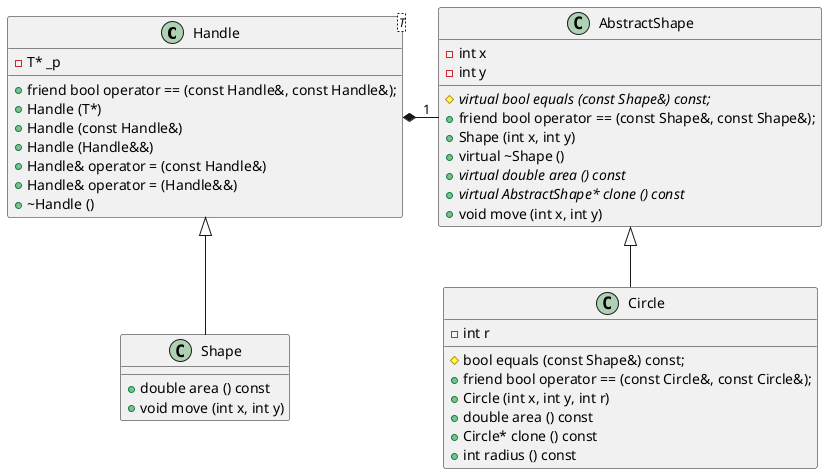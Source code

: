 @startuml
Handle        *-   "1" AbstractShape
Handle        <|-- Shape
AbstractShape <|-- Circle

class Handle<T> {
    - T* _p
    + friend bool operator == (const Handle&, const Handle&);
    + Handle (T*)
    + Handle (const Handle&)
    + Handle (Handle&&)
    + Handle& operator = (const Handle&)
    + Handle& operator = (Handle&&)
    + ~Handle ()
    }

class Shape {
    + double area () const
    + void move (int x, int y)
    }

class AbstractShape {
    - int x
    - int y
    # {abstract} virtual bool equals (const Shape&) const;
    + friend bool operator == (const Shape&, const Shape&);
    + Shape (int x, int y)
    + virtual ~Shape ()
    + {abstract} virtual double area () const
    + {abstract} virtual AbstractShape* clone () const
    + void move (int x, int y)
    }

class Circle {
    - int r
    # bool equals (const Shape&) const;
    + friend bool operator == (const Circle&, const Circle&);
    + Circle (int x, int y, int r)
    + double area () const
    + Circle* clone () const
    + int radius () const
    }

@enduml
